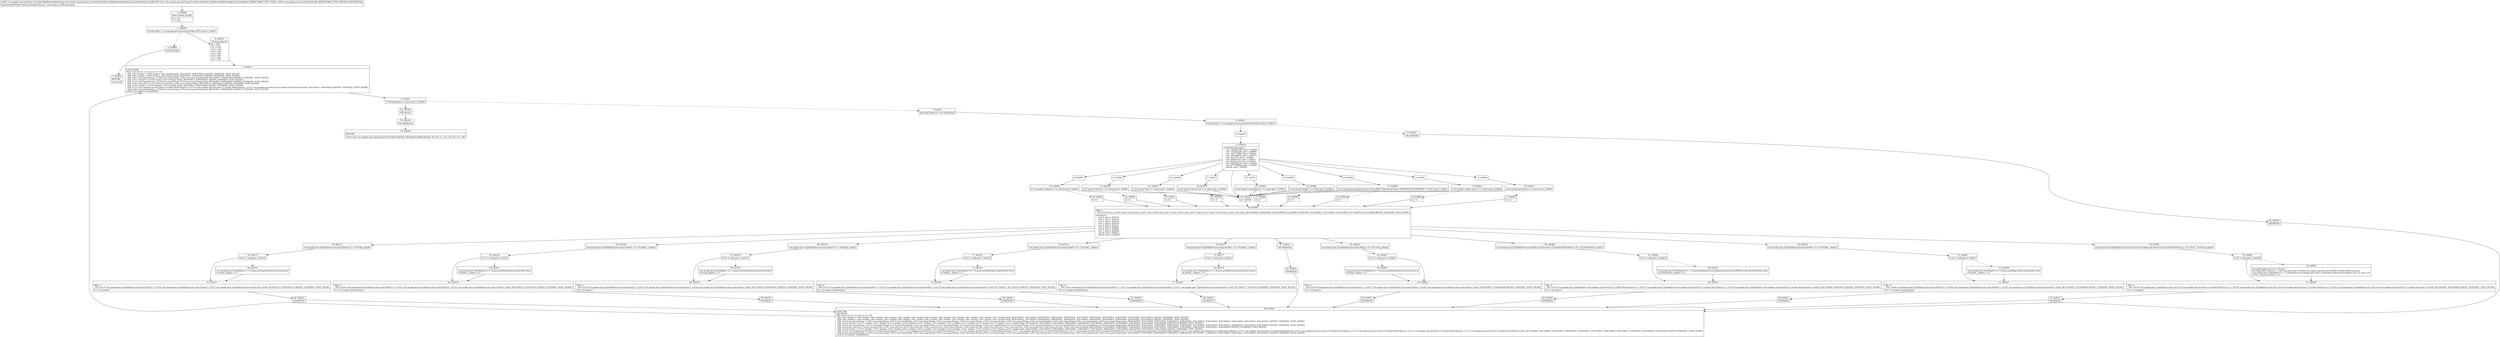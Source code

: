 digraph "CFG forcom.mapbox.api.matching.v5.models.AutoValue_MapMatchingMatching.GsonTypeAdapter.read(Lcom\/google\/gson\/stream\/JsonReader;)Lcom\/mapbox\/api\/matching\/v5\/models\/MapMatchingMatching;" {
Node_0 [shape=record,label="{0\:\ 0x0000|MTH_ENTER_BLOCK\l|r0 = r19\lr1 = r20\l}"];
Node_1 [shape=record,label="{1\:\ 0x000b|if (r20.peek() != com.google.gson.stream.JsonToken.NULL) goto L_0x0011\l}"];
Node_2 [shape=record,label="{2\:\ 0x000d|r20.nextNull()\l}"];
Node_3 [shape=record,label="{3\:\ 0x0010|RETURN\l|return null\l}"];
Node_4 [shape=record,label="{4\:\ 0x0011|r20.beginObject()\lr6 = 0.0d\lr8 = 0.0d\lr11 = 0.0d\lr15 = 0.0d\lr10 = null\lr13 = null\lr14 = null\lr17 = null\lr18 = null\l}"];
Node_5 [shape=record,label="{5\:\ 0x0021|LOOP_START\lPHI: r6 r8 r10 r11 r13 r14 r15 r17 r18 \l  PHI: (r6v1 double) = (r6v0 double), (r6v2 double) binds: [B:4:0x0011, B:80:0x0021] A[DONT_GENERATE, DONT_INLINE]\l  PHI: (r8v1 double) = (r8v0 double), (r8v2 double) binds: [B:4:0x0011, B:80:0x0021] A[DONT_GENERATE, DONT_INLINE]\l  PHI: (r10v1 java.lang.String) = (r10v0 java.lang.String), (r10v2 java.lang.String) binds: [B:4:0x0011, B:80:0x0021] A[DONT_GENERATE, DONT_INLINE]\l  PHI: (r11v1 double) = (r11v0 double), (r11v2 double) binds: [B:4:0x0011, B:80:0x0021] A[DONT_GENERATE, DONT_INLINE]\l  PHI: (r13v1 java.lang.String) = (r13v0 java.lang.String), (r13v2 java.lang.String) binds: [B:4:0x0011, B:80:0x0021] A[DONT_GENERATE, DONT_INLINE]\l  PHI: (r14v1 java.util.List) = (r14v0 java.util.List), (r14v2 java.util.List) binds: [B:4:0x0011, B:80:0x0021] A[DONT_GENERATE, DONT_INLINE]\l  PHI: (r15v1 double) = (r15v0 double), (r15v2 double) binds: [B:4:0x0011, B:80:0x0021] A[DONT_GENERATE, DONT_INLINE]\l  PHI: (r17v1 com.mapbox.api.directions.v5.models.RouteOptions) = (r17v0 com.mapbox.api.directions.v5.models.RouteOptions), (r17v2 com.mapbox.api.directions.v5.models.RouteOptions) binds: [B:4:0x0011, B:80:0x0021] A[DONT_GENERATE, DONT_INLINE]\l  PHI: (r18v1 java.lang.String) = (r18v0 java.lang.String), (r18v2 java.lang.String) binds: [B:4:0x0011, B:80:0x0021] A[DONT_GENERATE, DONT_INLINE]\lLOOP:0: B:5:0x0021\-\>B:80:0x0021\l}"];
Node_6 [shape=record,label="{6\:\ 0x0025|if (r20.hasNext() == false) goto L_0x0190\l}"];
Node_7 [shape=record,label="{7\:\ 0x0027|java.lang.String r2 = r20.nextName()\l}"];
Node_8 [shape=record,label="{8\:\ 0x0031|if (r20.peek() != com.google.gson.stream.JsonToken.NULL) goto L_0x0037\l}"];
Node_9 [shape=record,label="{9\:\ 0x0033|r20.nextNull()\l}"];
Node_10 [shape=record,label="{10\:\ 0x0037}"];
Node_11 [shape=record,label="{11\:\ 0x003d|switch(r2.hashCode()) \{\l    case \-1992012396: goto L_0x0092;\l    case \-791592328: goto L_0x0088;\l    case \-445777899: goto L_0x007e;\l    case \-264720852: goto L_0x0073;\l    case 3317797: goto L_0x0069;\l    case 288459765: goto L_0x005f;\l    case 829251210: goto L_0x0055;\l    case 1846020210: goto L_0x004b;\l    case 2077998066: goto L_0x0041;\l    default: goto L_0x0040;\l\}\l}"];
Node_12 [shape=record,label="{12\:\ 0x0041}"];
Node_13 [shape=record,label="{13\:\ 0x0047|if (r2.equals(\"weight_name\") == false) goto L_0x009c\l}"];
Node_14 [shape=record,label="{14\:\ 0x0049|r2 = 4\l}"];
Node_15 [shape=record,label="{15\:\ 0x004b}"];
Node_16 [shape=record,label="{16\:\ 0x0051|if (r2.equals(\"geometry\") == false) goto L_0x009c\l}"];
Node_17 [shape=record,label="{17\:\ 0x0053|r2 = 2\l}"];
Node_18 [shape=record,label="{18\:\ 0x0055}"];
Node_19 [shape=record,label="{19\:\ 0x005b|if (r2.equals(\"confidence\") == false) goto L_0x009c\l}"];
Node_20 [shape=record,label="{20\:\ 0x005d|r2 = 6\l}"];
Node_21 [shape=record,label="{21\:\ 0x005f}"];
Node_22 [shape=record,label="{22\:\ 0x0065|if (r2.equals(\"distance\") == false) goto L_0x009c\l}"];
Node_23 [shape=record,label="{23\:\ 0x0067|r2 = 0\l}"];
Node_24 [shape=record,label="{24\:\ 0x0069}"];
Node_25 [shape=record,label="{25\:\ 0x006f|if (r2.equals(\"legs\") == false) goto L_0x009c\l}"];
Node_26 [shape=record,label="{26\:\ 0x0071|r2 = 5\l}"];
Node_27 [shape=record,label="{27\:\ 0x0073}"];
Node_28 [shape=record,label="{28\:\ 0x0079|if (r2.equals(\"voiceLocale\") == false) goto L_0x009c\l}"];
Node_29 [shape=record,label="{29\:\ 0x007b|r2 = 8\l}"];
Node_30 [shape=record,label="{30\:\ 0x007e}"];
Node_31 [shape=record,label="{31\:\ 0x0084|if (r2.equals(\"routeOptions\") == false) goto L_0x009c\l}"];
Node_32 [shape=record,label="{32\:\ 0x0086|r2 = 7\l}"];
Node_33 [shape=record,label="{33\:\ 0x0088}"];
Node_34 [shape=record,label="{34\:\ 0x008e|if (r2.equals(\"weight\") == false) goto L_0x009c\l}"];
Node_35 [shape=record,label="{35\:\ 0x0090|r2 = 3\l}"];
Node_36 [shape=record,label="{36\:\ 0x0092}"];
Node_37 [shape=record,label="{37\:\ 0x0098|if (r2.equals(com.mapbox.api.directions.p008v5.DirectionsCriteria.ANNOTATION_DURATION) == false) goto L_0x009c\l}"];
Node_38 [shape=record,label="{38\:\ 0x009a|r2 = 1\l}"];
Node_39 [shape=record,label="{39\:\ 0x009c|r2 = 65535\l}"];
Node_40 [shape=record,label="{40\:\ 0x009d|PHI: r2 \l  PHI: (r2v4 char) = (r2v63 char), (r2v65 char), (r2v67 char), (r2v69 char), (r2v71 char), (r2v73 char), (r2v75 char), (r2v77 char), (r2v79 char), (r2v81 char) binds: [B:39:0x009c, B:38:0x009a, B:35:0x0090, B:32:0x0086, B:29:0x007b, B:26:0x0071, B:23:0x0067, B:20:0x005d, B:17:0x0053, B:14:0x0049] A[DONT_GENERATE, DONT_INLINE]\l|switch(r2) \{\l    case 0: goto L_0x0175;\l    case 1: goto L_0x015a;\l    case 2: goto L_0x0143;\l    case 3: goto L_0x0128;\l    case 4: goto L_0x0111;\l    case 5: goto L_0x00f0;\l    case 6: goto L_0x00d5;\l    case 7: goto L_0x00bd;\l    case 8: goto L_0x00a5;\l    default: goto L_0x00a0;\l\}\l}"];
Node_41 [shape=record,label="{41\:\ 0x00a0|r20.skipValue()\l}"];
Node_42 [shape=record,label="{42\:\ 0x00a5|com.google.gson.TypeAdapter\<java.lang.String\> r2 = r0.string_adapter\l}"];
Node_43 [shape=record,label="{43\:\ 0x00a7|if (r2 != null) goto L_0x00b3\l}"];
Node_44 [shape=record,label="{44\:\ 0x00a9|com.google.gson.TypeAdapter r2 = r0.gson.getAdapter(java.lang.String.class)\lr0.string_adapter = r2\l}"];
Node_45 [shape=record,label="{45\:\ 0x00b3|PHI: r2 \l  PHI: (r2v58 com.google.gson.TypeAdapter\<java.lang.String\>) = (r2v57 com.google.gson.TypeAdapter\<java.lang.String\>), (r2v62 com.google.gson.TypeAdapter\<java.lang.String\>) binds: [B:43:0x00a7, B:44:0x00a9] A[DONT_GENERATE, DONT_INLINE]\l|r18 = r2.read(r1)\l}"];
Node_46 [shape=record,label="{46\:\ 0x00bd|com.google.gson.TypeAdapter\<com.mapbox.api.directions.v5.models.RouteOptions\> r2 = r0.routeOptions_adapter\l}"];
Node_47 [shape=record,label="{47\:\ 0x00bf|if (r2 != null) goto L_0x00cb\l}"];
Node_48 [shape=record,label="{48\:\ 0x00c1|com.google.gson.TypeAdapter r2 = r0.gson.getAdapter(com.mapbox.api.directions.p008v5.models.RouteOptions.class)\lr0.routeOptions_adapter = r2\l}"];
Node_49 [shape=record,label="{49\:\ 0x00cb|PHI: r2 \l  PHI: (r2v52 com.google.gson.TypeAdapter\<com.mapbox.api.directions.v5.models.RouteOptions\>) = (r2v51 com.google.gson.TypeAdapter\<com.mapbox.api.directions.v5.models.RouteOptions\>), (r2v56 com.google.gson.TypeAdapter\<com.mapbox.api.directions.v5.models.RouteOptions\>) binds: [B:47:0x00bf, B:48:0x00c1] A[DONT_GENERATE, DONT_INLINE]\l|r17 = r2.read(r1)\l}"];
Node_50 [shape=record,label="{50\:\ 0x00d5|com.google.gson.TypeAdapter\<java.lang.Double\> r2 = r0.double__adapter\l}"];
Node_51 [shape=record,label="{51\:\ 0x00d7|if (r2 != null) goto L_0x00e3\l}"];
Node_52 [shape=record,label="{52\:\ 0x00d9|com.google.gson.TypeAdapter r2 = r0.gson.getAdapter(java.lang.Double.class)\lr0.double__adapter = r2\l}"];
Node_53 [shape=record,label="{53\:\ 0x00e3|PHI: r2 \l  PHI: (r2v45 com.google.gson.TypeAdapter\<java.lang.Double\>) = (r2v44 com.google.gson.TypeAdapter\<java.lang.Double\>), (r2v50 com.google.gson.TypeAdapter\<java.lang.Double\>) binds: [B:51:0x00d7, B:52:0x00d9] A[DONT_GENERATE, DONT_INLINE]\l|r15 = r2.read(r1).doubleValue()\l}"];
Node_54 [shape=record,label="{54\:\ 0x00f0|com.google.gson.TypeAdapter\<java.util.List\<com.mapbox.api.directions.v5.models.RouteLeg\>\> r2 = r0.list__routeLeg_adapter\l}"];
Node_55 [shape=record,label="{55\:\ 0x00f2|if (r2 != null) goto L_0x0108\l}"];
Node_56 [shape=record,label="{56\:\ 0x00f4|com.google.gson.Gson r2 = r0.gson\ljava.lang.reflect.Type[] r3 = new java.lang.reflect.Type[]\{com.mapbox.api.directions.p008v5.models.RouteLeg.class\}\lcom.google.gson.TypeAdapter r2 = r2.getAdapter(com.google.gson.reflect.TypeToken.getParameterized(java.util.List.class, r3))\lr0.list__routeLeg_adapter = r2\l}"];
Node_57 [shape=record,label="{57\:\ 0x0108|PHI: r2 \l  PHI: (r2v39 com.google.gson.TypeAdapter\<java.util.List\<com.mapbox.api.directions.v5.models.RouteLeg\>\>) = (r2v38 com.google.gson.TypeAdapter\<java.util.List\<com.mapbox.api.directions.v5.models.RouteLeg\>\>), (r2v43 com.google.gson.TypeAdapter\<java.util.List\<com.mapbox.api.directions.v5.models.RouteLeg\>\>) binds: [B:55:0x00f2, B:56:0x00f4] A[DONT_GENERATE, DONT_INLINE]\l|r14 = r2.read(r1)\l}"];
Node_58 [shape=record,label="{58\:\ 0x0111|com.google.gson.TypeAdapter\<java.lang.String\> r2 = r0.string_adapter\l}"];
Node_59 [shape=record,label="{59\:\ 0x0113|if (r2 != null) goto L_0x011f\l}"];
Node_60 [shape=record,label="{60\:\ 0x0115|com.google.gson.TypeAdapter r2 = r0.gson.getAdapter(java.lang.String.class)\lr0.string_adapter = r2\l}"];
Node_61 [shape=record,label="{61\:\ 0x011f|PHI: r2 \l  PHI: (r2v33 com.google.gson.TypeAdapter\<java.lang.String\>) = (r2v32 com.google.gson.TypeAdapter\<java.lang.String\>), (r2v37 com.google.gson.TypeAdapter\<java.lang.String\>) binds: [B:59:0x0113, B:60:0x0115] A[DONT_GENERATE, DONT_INLINE]\l|r13 = r2.read(r1)\l}"];
Node_62 [shape=record,label="{62\:\ 0x0128|com.google.gson.TypeAdapter\<java.lang.Double\> r2 = r0.double__adapter\l}"];
Node_63 [shape=record,label="{63\:\ 0x012a|if (r2 != null) goto L_0x0136\l}"];
Node_64 [shape=record,label="{64\:\ 0x012c|com.google.gson.TypeAdapter r2 = r0.gson.getAdapter(java.lang.Double.class)\lr0.double__adapter = r2\l}"];
Node_65 [shape=record,label="{65\:\ 0x0136|PHI: r2 \l  PHI: (r2v26 com.google.gson.TypeAdapter\<java.lang.Double\>) = (r2v25 com.google.gson.TypeAdapter\<java.lang.Double\>), (r2v31 com.google.gson.TypeAdapter\<java.lang.Double\>) binds: [B:63:0x012a, B:64:0x012c] A[DONT_GENERATE, DONT_INLINE]\l|r11 = r2.read(r1).doubleValue()\l}"];
Node_66 [shape=record,label="{66\:\ 0x0143|com.google.gson.TypeAdapter\<java.lang.String\> r2 = r0.string_adapter\l}"];
Node_67 [shape=record,label="{67\:\ 0x0145|if (r2 != null) goto L_0x0151\l}"];
Node_68 [shape=record,label="{68\:\ 0x0147|com.google.gson.TypeAdapter r2 = r0.gson.getAdapter(java.lang.String.class)\lr0.string_adapter = r2\l}"];
Node_69 [shape=record,label="{69\:\ 0x0151|PHI: r2 \l  PHI: (r2v20 com.google.gson.TypeAdapter\<java.lang.String\>) = (r2v19 com.google.gson.TypeAdapter\<java.lang.String\>), (r2v24 com.google.gson.TypeAdapter\<java.lang.String\>) binds: [B:67:0x0145, B:68:0x0147] A[DONT_GENERATE, DONT_INLINE]\l|r10 = r2.read(r1)\l}"];
Node_70 [shape=record,label="{70\:\ 0x015a|com.google.gson.TypeAdapter\<java.lang.Double\> r2 = r0.double__adapter\l}"];
Node_71 [shape=record,label="{71\:\ 0x015c|if (r2 != null) goto L_0x0168\l}"];
Node_72 [shape=record,label="{72\:\ 0x015e|com.google.gson.TypeAdapter r2 = r0.gson.getAdapter(java.lang.Double.class)\lr0.double__adapter = r2\l}"];
Node_73 [shape=record,label="{73\:\ 0x0168|PHI: r2 \l  PHI: (r2v13 com.google.gson.TypeAdapter\<java.lang.Double\>) = (r2v12 com.google.gson.TypeAdapter\<java.lang.Double\>), (r2v18 com.google.gson.TypeAdapter\<java.lang.Double\>) binds: [B:71:0x015c, B:72:0x015e] A[DONT_GENERATE, DONT_INLINE]\l|r8 = r2.read(r1).doubleValue()\l}"];
Node_74 [shape=record,label="{74\:\ 0x0175|com.google.gson.TypeAdapter\<java.lang.Double\> r2 = r0.double__adapter\l}"];
Node_75 [shape=record,label="{75\:\ 0x0177|if (r2 != null) goto L_0x0183\l}"];
Node_76 [shape=record,label="{76\:\ 0x0179|com.google.gson.TypeAdapter r2 = r0.gson.getAdapter(java.lang.Double.class)\lr0.double__adapter = r2\l}"];
Node_77 [shape=record,label="{77\:\ 0x0183|PHI: r2 \l  PHI: (r2v6 com.google.gson.TypeAdapter\<java.lang.Double\>) = (r2v5 com.google.gson.TypeAdapter\<java.lang.Double\>), (r2v11 com.google.gson.TypeAdapter\<java.lang.Double\>) binds: [B:75:0x0177, B:76:0x0179] A[DONT_GENERATE, DONT_INLINE]\l|r6 = r2.read(r1).doubleValue()\l}"];
Node_78 [shape=record,label="{78\:\ 0x0190|r20.endObject()\l}"];
Node_79 [shape=record,label="{79\:\ 0x0199|RETURN\l|return new com.mapbox.api.matching.p010v5.models.AutoValue_MapMatchingMatching(r6, r8, r10, r11, r13, r14, r15, r17, r18)\l}"];
Node_80 [shape=record,label="{80\:\ 0x0021|LOOP_END\lSYNTHETIC\lPHI: r6 r8 r10 r11 r13 r14 r15 r17 r18 \l  PHI: (r6v2 double) = (r6v3 double), (r6v1 double), (r6v1 double), (r6v1 double), (r6v1 double), (r6v1 double), (r6v1 double), (r6v1 double), (r6v1 double), (r6v1 double), (r6v1 double) binds: [B:92:0x0021, B:91:0x0021, B:90:0x0021, B:89:0x0021, B:88:0x0021, B:87:0x0021, B:86:0x0021, B:85:0x0021, B:84:0x0021, B:83:0x0021, B:82:0x0021] A[DONT_GENERATE, DONT_INLINE]\l  PHI: (r8v2 double) = (r8v1 double), (r8v3 double), (r8v1 double), (r8v1 double), (r8v1 double), (r8v1 double), (r8v1 double), (r8v1 double), (r8v1 double), (r8v1 double), (r8v1 double) binds: [B:92:0x0021, B:91:0x0021, B:90:0x0021, B:89:0x0021, B:88:0x0021, B:87:0x0021, B:86:0x0021, B:85:0x0021, B:84:0x0021, B:83:0x0021, B:82:0x0021] A[DONT_GENERATE, DONT_INLINE]\l  PHI: (r10v2 java.lang.String) = (r10v1 java.lang.String), (r10v1 java.lang.String), (r10v3 java.lang.String), (r10v1 java.lang.String), (r10v1 java.lang.String), (r10v1 java.lang.String), (r10v1 java.lang.String), (r10v1 java.lang.String), (r10v1 java.lang.String), (r10v1 java.lang.String), (r10v1 java.lang.String) binds: [B:92:0x0021, B:91:0x0021, B:90:0x0021, B:89:0x0021, B:88:0x0021, B:87:0x0021, B:86:0x0021, B:85:0x0021, B:84:0x0021, B:83:0x0021, B:82:0x0021] A[DONT_GENERATE, DONT_INLINE]\l  PHI: (r11v2 double) = (r11v1 double), (r11v1 double), (r11v1 double), (r11v3 double), (r11v1 double), (r11v1 double), (r11v1 double), (r11v1 double), (r11v1 double), (r11v1 double), (r11v1 double) binds: [B:92:0x0021, B:91:0x0021, B:90:0x0021, B:89:0x0021, B:88:0x0021, B:87:0x0021, B:86:0x0021, B:85:0x0021, B:84:0x0021, B:83:0x0021, B:82:0x0021] A[DONT_GENERATE, DONT_INLINE]\l  PHI: (r13v2 java.lang.String) = (r13v1 java.lang.String), (r13v1 java.lang.String), (r13v1 java.lang.String), (r13v1 java.lang.String), (r13v3 java.lang.String), (r13v1 java.lang.String), (r13v1 java.lang.String), (r13v1 java.lang.String), (r13v1 java.lang.String), (r13v1 java.lang.String), (r13v1 java.lang.String) binds: [B:92:0x0021, B:91:0x0021, B:90:0x0021, B:89:0x0021, B:88:0x0021, B:87:0x0021, B:86:0x0021, B:85:0x0021, B:84:0x0021, B:83:0x0021, B:82:0x0021] A[DONT_GENERATE, DONT_INLINE]\l  PHI: (r14v2 java.util.List) = (r14v1 java.util.List), (r14v1 java.util.List), (r14v1 java.util.List), (r14v1 java.util.List), (r14v1 java.util.List), (r14v3 java.util.List), (r14v1 java.util.List), (r14v1 java.util.List), (r14v1 java.util.List), (r14v1 java.util.List), (r14v1 java.util.List) binds: [B:92:0x0021, B:91:0x0021, B:90:0x0021, B:89:0x0021, B:88:0x0021, B:87:0x0021, B:86:0x0021, B:85:0x0021, B:84:0x0021, B:83:0x0021, B:82:0x0021] A[DONT_GENERATE, DONT_INLINE]\l  PHI: (r15v2 double) = (r15v1 double), (r15v1 double), (r15v1 double), (r15v1 double), (r15v1 double), (r15v1 double), (r15v3 double), (r15v1 double), (r15v1 double), (r15v1 double), (r15v1 double) binds: [B:92:0x0021, B:91:0x0021, B:90:0x0021, B:89:0x0021, B:88:0x0021, B:87:0x0021, B:86:0x0021, B:85:0x0021, B:84:0x0021, B:83:0x0021, B:82:0x0021] A[DONT_GENERATE, DONT_INLINE]\l  PHI: (r17v2 com.mapbox.api.directions.v5.models.RouteOptions) = (r17v1 com.mapbox.api.directions.v5.models.RouteOptions), (r17v1 com.mapbox.api.directions.v5.models.RouteOptions), (r17v1 com.mapbox.api.directions.v5.models.RouteOptions), (r17v1 com.mapbox.api.directions.v5.models.RouteOptions), (r17v1 com.mapbox.api.directions.v5.models.RouteOptions), (r17v1 com.mapbox.api.directions.v5.models.RouteOptions), (r17v1 com.mapbox.api.directions.v5.models.RouteOptions), (r17v3 com.mapbox.api.directions.v5.models.RouteOptions), (r17v1 com.mapbox.api.directions.v5.models.RouteOptions), (r17v1 com.mapbox.api.directions.v5.models.RouteOptions), (r17v1 com.mapbox.api.directions.v5.models.RouteOptions) binds: [B:92:0x0021, B:91:0x0021, B:90:0x0021, B:89:0x0021, B:88:0x0021, B:87:0x0021, B:86:0x0021, B:85:0x0021, B:84:0x0021, B:83:0x0021, B:82:0x0021] A[DONT_GENERATE, DONT_INLINE]\l  PHI: (r18v2 java.lang.String) = (r18v1 java.lang.String), (r18v1 java.lang.String), (r18v1 java.lang.String), (r18v1 java.lang.String), (r18v1 java.lang.String), (r18v1 java.lang.String), (r18v1 java.lang.String), (r18v1 java.lang.String), (r18v3 java.lang.String), (r18v1 java.lang.String), (r18v1 java.lang.String) binds: [B:92:0x0021, B:91:0x0021, B:90:0x0021, B:89:0x0021, B:88:0x0021, B:87:0x0021, B:86:0x0021, B:85:0x0021, B:84:0x0021, B:83:0x0021, B:82:0x0021] A[DONT_GENERATE, DONT_INLINE]\lLOOP:0: B:5:0x0021\-\>B:80:0x0021\l}"];
Node_81 [shape=record,label="{81\:\ 0x0190|SYNTHETIC\l}"];
Node_82 [shape=record,label="{82\:\ 0x0021|SYNTHETIC\l}"];
Node_83 [shape=record,label="{83\:\ 0x0021|SYNTHETIC\l}"];
Node_84 [shape=record,label="{84\:\ 0x0021|SYNTHETIC\l}"];
Node_85 [shape=record,label="{85\:\ 0x0021|SYNTHETIC\l}"];
Node_86 [shape=record,label="{86\:\ 0x0021|SYNTHETIC\l}"];
Node_87 [shape=record,label="{87\:\ 0x0021|SYNTHETIC\l}"];
Node_88 [shape=record,label="{88\:\ 0x0021|SYNTHETIC\l}"];
Node_89 [shape=record,label="{89\:\ 0x0021|SYNTHETIC\l}"];
Node_90 [shape=record,label="{90\:\ 0x0021|SYNTHETIC\l}"];
Node_91 [shape=record,label="{91\:\ 0x0021|SYNTHETIC\l}"];
Node_92 [shape=record,label="{92\:\ 0x0021|SYNTHETIC\l}"];
MethodNode[shape=record,label="{public com.mapbox.api.matching.v5.models.MapMatchingMatching com.mapbox.api.matching.v5.models.AutoValue_MapMatchingMatching.GsonTypeAdapter.read((r19v0 'this' com.mapbox.api.matching.v5.models.AutoValue_MapMatchingMatching$GsonTypeAdapter A[IMMUTABLE_TYPE, THIS]), (r20v0 com.google.gson.stream.JsonReader A[IMMUTABLE_TYPE, METHOD_ARGUMENT]))  | Annotation[SYSTEM, dalvik.annotation.Throws, \{value=[java.io.IOException]\}]\l}"];
MethodNode -> Node_0;
Node_0 -> Node_1;
Node_1 -> Node_2[style=dashed];
Node_1 -> Node_4;
Node_2 -> Node_3;
Node_4 -> Node_5;
Node_5 -> Node_6;
Node_6 -> Node_7[style=dashed];
Node_6 -> Node_81;
Node_7 -> Node_8;
Node_8 -> Node_9[style=dashed];
Node_8 -> Node_10;
Node_9 -> Node_82;
Node_10 -> Node_11;
Node_11 -> Node_12;
Node_11 -> Node_15;
Node_11 -> Node_18;
Node_11 -> Node_21;
Node_11 -> Node_24;
Node_11 -> Node_27;
Node_11 -> Node_30;
Node_11 -> Node_33;
Node_11 -> Node_36;
Node_11 -> Node_39;
Node_12 -> Node_13;
Node_13 -> Node_14[style=dashed];
Node_13 -> Node_39;
Node_14 -> Node_40;
Node_15 -> Node_16;
Node_16 -> Node_17[style=dashed];
Node_16 -> Node_39;
Node_17 -> Node_40;
Node_18 -> Node_19;
Node_19 -> Node_20[style=dashed];
Node_19 -> Node_39;
Node_20 -> Node_40;
Node_21 -> Node_22;
Node_22 -> Node_23[style=dashed];
Node_22 -> Node_39;
Node_23 -> Node_40;
Node_24 -> Node_25;
Node_25 -> Node_26[style=dashed];
Node_25 -> Node_39;
Node_26 -> Node_40;
Node_27 -> Node_28;
Node_28 -> Node_29[style=dashed];
Node_28 -> Node_39;
Node_29 -> Node_40;
Node_30 -> Node_31;
Node_31 -> Node_32[style=dashed];
Node_31 -> Node_39;
Node_32 -> Node_40;
Node_33 -> Node_34;
Node_34 -> Node_35[style=dashed];
Node_34 -> Node_39;
Node_35 -> Node_40;
Node_36 -> Node_37;
Node_37 -> Node_38[style=dashed];
Node_37 -> Node_39;
Node_38 -> Node_40;
Node_39 -> Node_40;
Node_40 -> Node_41;
Node_40 -> Node_42;
Node_40 -> Node_46;
Node_40 -> Node_50;
Node_40 -> Node_54;
Node_40 -> Node_58;
Node_40 -> Node_62;
Node_40 -> Node_66;
Node_40 -> Node_70;
Node_40 -> Node_74;
Node_41 -> Node_83;
Node_42 -> Node_43;
Node_43 -> Node_44[style=dashed];
Node_43 -> Node_45;
Node_44 -> Node_45;
Node_45 -> Node_84;
Node_46 -> Node_47;
Node_47 -> Node_48[style=dashed];
Node_47 -> Node_49;
Node_48 -> Node_49;
Node_49 -> Node_85;
Node_50 -> Node_51;
Node_51 -> Node_52[style=dashed];
Node_51 -> Node_53;
Node_52 -> Node_53;
Node_53 -> Node_86;
Node_54 -> Node_55;
Node_55 -> Node_56[style=dashed];
Node_55 -> Node_57;
Node_56 -> Node_57;
Node_57 -> Node_87;
Node_58 -> Node_59;
Node_59 -> Node_60[style=dashed];
Node_59 -> Node_61;
Node_60 -> Node_61;
Node_61 -> Node_88;
Node_62 -> Node_63;
Node_63 -> Node_64[style=dashed];
Node_63 -> Node_65;
Node_64 -> Node_65;
Node_65 -> Node_89;
Node_66 -> Node_67;
Node_67 -> Node_68[style=dashed];
Node_67 -> Node_69;
Node_68 -> Node_69;
Node_69 -> Node_90;
Node_70 -> Node_71;
Node_71 -> Node_72[style=dashed];
Node_71 -> Node_73;
Node_72 -> Node_73;
Node_73 -> Node_91;
Node_74 -> Node_75;
Node_75 -> Node_76[style=dashed];
Node_75 -> Node_77;
Node_76 -> Node_77;
Node_77 -> Node_92;
Node_78 -> Node_79;
Node_80 -> Node_5;
Node_81 -> Node_78;
Node_82 -> Node_80;
Node_83 -> Node_80;
Node_84 -> Node_80;
Node_85 -> Node_80;
Node_86 -> Node_80;
Node_87 -> Node_80;
Node_88 -> Node_80;
Node_89 -> Node_80;
Node_90 -> Node_80;
Node_91 -> Node_80;
Node_92 -> Node_80;
}

